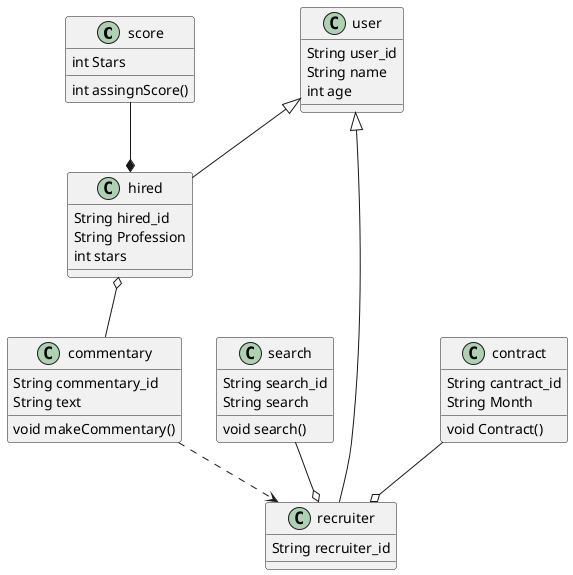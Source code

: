 @startuml
class score {
  int Stars
  int assingnScore()
}

class search {
  String search_id
  String search
  void search()
}

class user {
  String user_id
  String name
  int age
}

class hired {
  String hired_id
  String Profession
  int stars
}

class recruiter {
  String recruiter_id
}

class contract {
  String cantract_id
  String Month
  void Contract()
}

class commentary {
  String commentary_id
  String text
  void makeCommentary()
}
user <|-- hired
user <|-- recruiter

hired o-- commentary
commentary ..> recruiter 
score --* hired
contract --o recruiter
search --o recruiter
@enduml